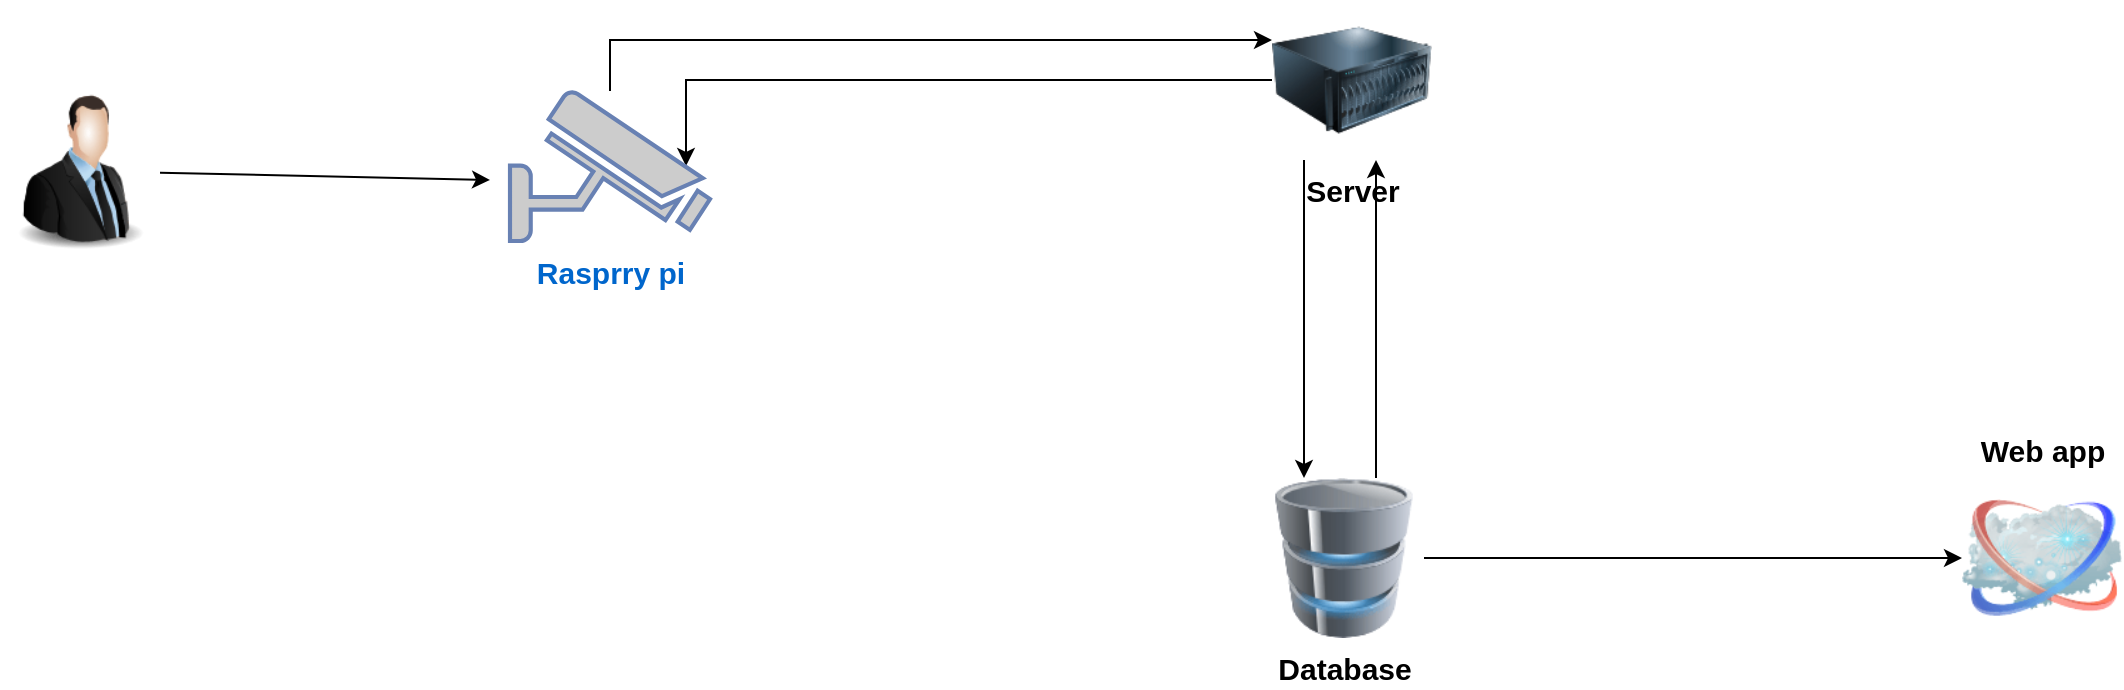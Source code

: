 <mxfile version="14.6.13" type="github">
  <diagram name="Page-1" id="55a83fd1-7818-8e21-69c5-c3457e3827bb">
    <mxGraphModel dx="1640" dy="260" grid="0" gridSize="10" guides="1" tooltips="1" connect="1" arrows="1" fold="1" page="0" pageScale="1" pageWidth="1100" pageHeight="850" background="#ffffff" math="0" shadow="0">
      <root>
        <mxCell id="0" />
        <mxCell id="1" parent="0" />
        <mxCell id="69ecfefc5c41e42c-2" value="&lt;font style=&quot;font-size: 15px&quot;&gt;&lt;b&gt;Web app&lt;/b&gt;&lt;/font&gt;" style="image;html=1;labelBackgroundColor=#ffffff;image=img/lib/clip_art/networking/Cloud_128x128.png;rounded=1;shadow=0;comic=0;strokeWidth=2;fontSize=22;labelPosition=center;verticalLabelPosition=top;align=center;verticalAlign=bottom;" parent="1" vertex="1">
          <mxGeometry x="923" y="656" width="80" height="80" as="geometry" />
        </mxCell>
        <mxCell id="MjQFtGHn8YKXt0y_AhjD-10" value="" style="edgeStyle=orthogonalEdgeStyle;rounded=0;orthogonalLoop=1;jettySize=auto;html=1;entryX=0.25;entryY=0;entryDx=0;entryDy=0;" edge="1" parent="1" source="MjQFtGHn8YKXt0y_AhjD-1" target="MjQFtGHn8YKXt0y_AhjD-2">
          <mxGeometry relative="1" as="geometry">
            <mxPoint x="618" y="587" as="targetPoint" />
            <Array as="points">
              <mxPoint x="594" y="540" />
              <mxPoint x="594" y="540" />
            </Array>
          </mxGeometry>
        </mxCell>
        <mxCell id="MjQFtGHn8YKXt0y_AhjD-16" value="" style="edgeStyle=orthogonalEdgeStyle;rounded=0;orthogonalLoop=1;jettySize=auto;html=1;entryX=0.88;entryY=0.5;entryDx=0;entryDy=0;entryPerimeter=0;" edge="1" parent="1" source="MjQFtGHn8YKXt0y_AhjD-1" target="MjQFtGHn8YKXt0y_AhjD-5">
          <mxGeometry relative="1" as="geometry">
            <mxPoint x="518" y="457" as="targetPoint" />
            <Array as="points">
              <mxPoint x="285" y="457" />
            </Array>
          </mxGeometry>
        </mxCell>
        <mxCell id="MjQFtGHn8YKXt0y_AhjD-1" value="&lt;font style=&quot;font-size: 15px&quot;&gt;&lt;b&gt;Server&lt;/b&gt;&lt;/font&gt;" style="image;html=1;image=img/lib/clip_art/computers/Server_128x128.png" vertex="1" parent="1">
          <mxGeometry x="578" y="417" width="80" height="80" as="geometry" />
        </mxCell>
        <mxCell id="MjQFtGHn8YKXt0y_AhjD-12" value="" style="edgeStyle=orthogonalEdgeStyle;rounded=0;orthogonalLoop=1;jettySize=auto;html=1;" edge="1" parent="1" source="MjQFtGHn8YKXt0y_AhjD-2">
          <mxGeometry relative="1" as="geometry">
            <mxPoint x="630" y="497" as="targetPoint" />
            <Array as="points">
              <mxPoint x="630" y="497" />
            </Array>
          </mxGeometry>
        </mxCell>
        <mxCell id="MjQFtGHn8YKXt0y_AhjD-14" value="" style="edgeStyle=orthogonalEdgeStyle;rounded=0;orthogonalLoop=1;jettySize=auto;html=1;entryX=0;entryY=0.5;entryDx=0;entryDy=0;" edge="1" parent="1" source="MjQFtGHn8YKXt0y_AhjD-2" target="69ecfefc5c41e42c-2">
          <mxGeometry relative="1" as="geometry">
            <mxPoint x="714" y="696" as="targetPoint" />
            <Array as="points">
              <mxPoint x="849" y="696" />
              <mxPoint x="849" y="696" />
            </Array>
          </mxGeometry>
        </mxCell>
        <mxCell id="MjQFtGHn8YKXt0y_AhjD-2" value="&lt;b&gt;&lt;font style=&quot;font-size: 15px&quot;&gt;Database&lt;/font&gt;&lt;/b&gt;" style="image;html=1;image=img/lib/clip_art/computers/Database_128x128.png" vertex="1" parent="1">
          <mxGeometry x="574" y="656" width="80" height="80" as="geometry" />
        </mxCell>
        <mxCell id="MjQFtGHn8YKXt0y_AhjD-4" value="" style="image;html=1;image=img/lib/clip_art/people/Suit_Man_128x128.png" vertex="1" parent="1">
          <mxGeometry x="-58" y="462.5" width="80" height="80" as="geometry" />
        </mxCell>
        <mxCell id="MjQFtGHn8YKXt0y_AhjD-8" value="" style="edgeStyle=orthogonalEdgeStyle;rounded=0;orthogonalLoop=1;jettySize=auto;html=1;entryX=0;entryY=0.25;entryDx=0;entryDy=0;" edge="1" parent="1" source="MjQFtGHn8YKXt0y_AhjD-5" target="MjQFtGHn8YKXt0y_AhjD-1">
          <mxGeometry relative="1" as="geometry">
            <mxPoint x="337" y="521" as="sourcePoint" />
            <mxPoint x="397" y="500" as="targetPoint" />
            <Array as="points">
              <mxPoint x="247" y="437" />
            </Array>
          </mxGeometry>
        </mxCell>
        <mxCell id="MjQFtGHn8YKXt0y_AhjD-5" value="&lt;font style=&quot;font-size: 15px&quot;&gt;&lt;b&gt;Rasprry pi&lt;/b&gt;&lt;/font&gt;" style="fontColor=#0066CC;verticalAlign=top;verticalLabelPosition=bottom;labelPosition=center;align=center;html=1;outlineConnect=0;fillColor=#CCCCCC;strokeColor=#6881B3;gradientColor=none;gradientDirection=north;strokeWidth=2;shape=mxgraph.networks.security_camera;" vertex="1" parent="1">
          <mxGeometry x="197" y="462.5" width="100" height="75" as="geometry" />
        </mxCell>
        <mxCell id="MjQFtGHn8YKXt0y_AhjD-6" value="" style="endArrow=classic;html=1;" edge="1" parent="1" source="MjQFtGHn8YKXt0y_AhjD-4">
          <mxGeometry width="50" height="50" relative="1" as="geometry">
            <mxPoint x="464" y="618" as="sourcePoint" />
            <mxPoint x="187" y="507" as="targetPoint" />
          </mxGeometry>
        </mxCell>
      </root>
    </mxGraphModel>
  </diagram>
</mxfile>
